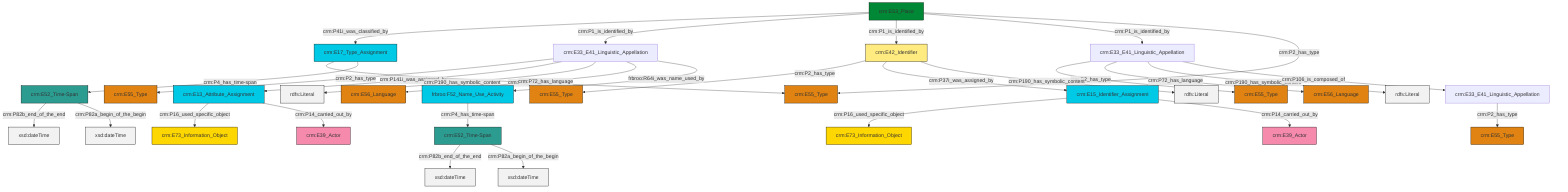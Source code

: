 graph TD
classDef Literal fill:#f2f2f2,stroke:#000000;
classDef CRM_Entity fill:#FFFFFF,stroke:#000000;
classDef Temporal_Entity fill:#00C9E6, stroke:#000000;
classDef Type fill:#E18312, stroke:#000000;
classDef Time-Span fill:#2C9C91, stroke:#000000;
classDef Appellation fill:#FFEB7F, stroke:#000000;
classDef Place fill:#008836, stroke:#000000;
classDef Persistent_Item fill:#B266B2, stroke:#000000;
classDef Conceptual_Object fill:#FFD700, stroke:#000000;
classDef Physical_Thing fill:#D2B48C, stroke:#000000;
classDef Actor fill:#f58aad, stroke:#000000;
classDef PC_Classes fill:#4ce600, stroke:#000000;
classDef Multi fill:#cccccc,stroke:#000000;

2["crm:E52_Time-Span"]:::Time-Span -->|crm:P82b_end_of_the_end| 3[xsd:dateTime]:::Literal
8["crm:E53_Place"]:::Place -->|crm:P41i_was_classified_by| 9["crm:E17_Type_Assignment"]:::Temporal_Entity
10["frbroo:F52_Name_Use_Activity"]:::Temporal_Entity -->|crm:P4_has_time-span| 0["crm:E52_Time-Span"]:::Time-Span
6["crm:E33_E41_Linguistic_Appellation"]:::Default -->|crm:P2_has_type| 13["crm:E55_Type"]:::Type
14["crm:E15_Identifier_Assignment"]:::Temporal_Entity -->|crm:P16_used_specific_object| 15["crm:E73_Information_Object"]:::Conceptual_Object
11["crm:E33_E41_Linguistic_Appellation"]:::Default -->|crm:P2_has_type| 20["crm:E55_Type"]:::Type
21["crm:E13_Attribute_Assignment"]:::Temporal_Entity -->|crm:P16_used_specific_object| 22["crm:E73_Information_Object"]:::Conceptual_Object
0["crm:E52_Time-Span"]:::Time-Span -->|crm:P82b_end_of_the_end| 23[xsd:dateTime]:::Literal
24["crm:E33_E41_Linguistic_Appellation"]:::Default -->|crm:P2_has_type| 25["crm:E55_Type"]:::Type
6["crm:E33_E41_Linguistic_Appellation"]:::Default -->|crm:P72_has_language| 26["crm:E56_Language"]:::Type
8["crm:E53_Place"]:::Place -->|crm:P1_is_identified_by| 11["crm:E33_E41_Linguistic_Appellation"]:::Default
0["crm:E52_Time-Span"]:::Time-Span -->|crm:P82a_begin_of_the_begin| 29[xsd:dateTime]:::Literal
8["crm:E53_Place"]:::Place -->|crm:P1_is_identified_by| 4["crm:E42_Identifier"]:::Appellation
4["crm:E42_Identifier"]:::Appellation -->|crm:P2_has_type| 16["crm:E55_Type"]:::Type
14["crm:E15_Identifier_Assignment"]:::Temporal_Entity -->|crm:P14_carried_out_by| 30["crm:E39_Actor"]:::Actor
6["crm:E33_E41_Linguistic_Appellation"]:::Default -->|crm:P190_has_symbolic_content| 36[rdfs:Literal]:::Literal
8["crm:E53_Place"]:::Place -->|crm:P1_is_identified_by| 6["crm:E33_E41_Linguistic_Appellation"]:::Default
11["crm:E33_E41_Linguistic_Appellation"]:::Default -->|crm:P141i_was_assigned_by| 21["crm:E13_Attribute_Assignment"]:::Temporal_Entity
4["crm:E42_Identifier"]:::Appellation -->|crm:P37i_was_assigned_by| 14["crm:E15_Identifier_Assignment"]:::Temporal_Entity
2["crm:E52_Time-Span"]:::Time-Span -->|crm:P82a_begin_of_the_begin| 39[xsd:dateTime]:::Literal
11["crm:E33_E41_Linguistic_Appellation"]:::Default -->|crm:P190_has_symbolic_content| 40[rdfs:Literal]:::Literal
21["crm:E13_Attribute_Assignment"]:::Temporal_Entity -->|crm:P14_carried_out_by| 42["crm:E39_Actor"]:::Actor
9["crm:E17_Type_Assignment"]:::Temporal_Entity -->|crm:P42_assigned| 47["crm:E55_Type"]:::Type
11["crm:E33_E41_Linguistic_Appellation"]:::Default -->|crm:P72_has_language| 18["crm:E56_Language"]:::Type
6["crm:E33_E41_Linguistic_Appellation"]:::Default -->|crm:P106_is_composed_of| 24["crm:E33_E41_Linguistic_Appellation"]:::Default
9["crm:E17_Type_Assignment"]:::Temporal_Entity -->|crm:P4_has_time-span| 2["crm:E52_Time-Span"]:::Time-Span
8["crm:E53_Place"]:::Place -->|crm:P2_has_type| 47["crm:E55_Type"]:::Type
11["crm:E33_E41_Linguistic_Appellation"]:::Default -->|frbroo:R64i_was_name_used_by| 10["frbroo:F52_Name_Use_Activity"]:::Temporal_Entity
4["crm:E42_Identifier"]:::Appellation -->|crm:P190_has_symbolic_content| 52[rdfs:Literal]:::Literal